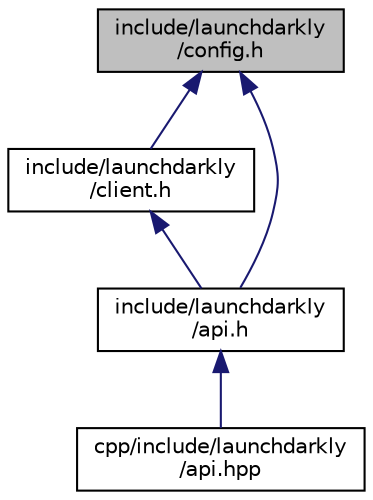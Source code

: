 digraph "include/launchdarkly/config.h"
{
 // LATEX_PDF_SIZE
  edge [fontname="Helvetica",fontsize="10",labelfontname="Helvetica",labelfontsize="10"];
  node [fontname="Helvetica",fontsize="10",shape=record];
  Node1 [label="include/launchdarkly\l/config.h",height=0.2,width=0.4,color="black", fillcolor="grey75", style="filled", fontcolor="black",tooltip="Public API Interface for Configuration."];
  Node1 -> Node2 [dir="back",color="midnightblue",fontsize="10",style="solid",fontname="Helvetica"];
  Node2 [label="include/launchdarkly\l/client.h",height=0.2,width=0.4,color="black", fillcolor="white", style="filled",URL="$client_8h.html",tooltip="Public Client control and variations."];
  Node2 -> Node3 [dir="back",color="midnightblue",fontsize="10",style="solid",fontname="Helvetica"];
  Node3 [label="include/launchdarkly\l/api.h",height=0.2,width=0.4,color="black", fillcolor="white", style="filled",URL="$api_8h.html",tooltip="Public API. Include this for every public operation."];
  Node3 -> Node4 [dir="back",color="midnightblue",fontsize="10",style="solid",fontname="Helvetica"];
  Node4 [label="cpp/include/launchdarkly\l/api.hpp",height=0.2,width=0.4,color="black", fillcolor="white", style="filled",URL="$api_8hpp.html",tooltip="Public C++ bindings for the LaunchDarkly Client Side C/C++ SDK."];
  Node1 -> Node3 [dir="back",color="midnightblue",fontsize="10",style="solid",fontname="Helvetica"];
}
